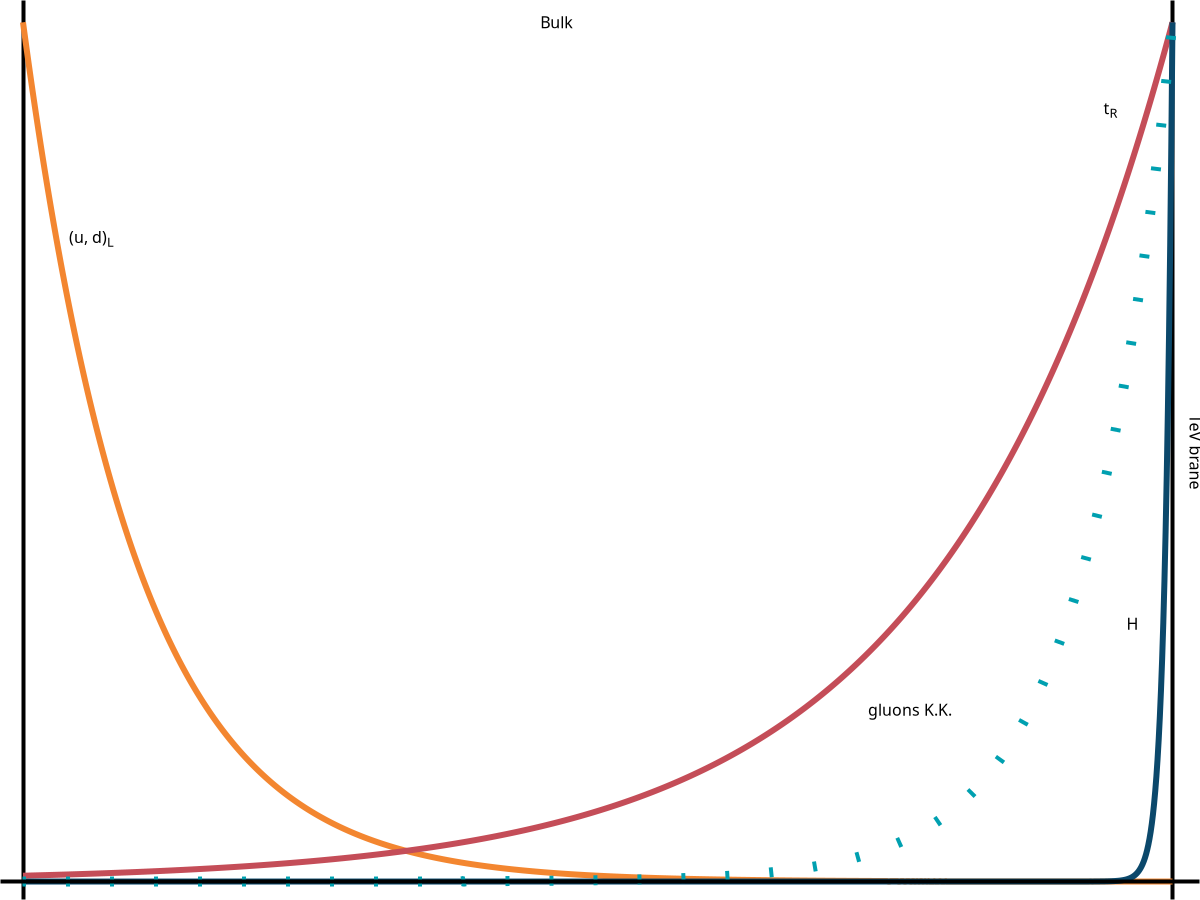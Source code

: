 unset key
unset border
unset ytics
unset xtics

set samples 1000

set xrange [0:10]
set yrange [0:10]

#set terminal svg size 800,600 dynamic enhanced
set terminal pdfcairo enhanced color size 20cm,10cm font "TeX Gyre Pagella,18"
#set output "RS_wave_functions.svg"
set output "RS_wave_functions.pdf"

#set arrow from 0,0 to 10,0
set arrow 1 from -0.3,0 to 10.3,0 head front filled linetype 1 linecolor rgb "black" linewidth 4 size screen 0.025,30.000,45.000

set arrow 2 from 0,-1 to 0,12 nohead back linetype 1 linecolor rgb "black" linewidth 4
set arrow 3 from 10,-1 to 10,12 nohead back linetype 1 linecolor rgb "black" linewidth 4

#plot [x=0:10] 10*exp(-10*x)

set label "t_R" at 9.4,9
set label "gluons K.K." at 7.35,2
set label "H" at 9.6,3
set label "(u, d)_L" at 0.4,7.5

set label "{/=14 y}" at 4.6,-0.25

set label "{/=14 0}" at 0.05,-0.28
set label "{/=14 ±πR}" at 9.6,-0.28

set label "TeV brane" at 10.2,5 rotate by -90 center
set label "Planck brane" at -0.2,5 rotate by 90 center

set label "Bulk" at 4.5,10

plot 10*exp(-1*x) lw 6 lt rgb "#f38630", 10*exp(0.5*(x - 10)) lw 6 lt rgb "#c44d58", 10*exp(15*(x - 10)) lw 6 lt rgb "#0b486b", 10*exp(1.3*(x - 10)) lt 0 lw 10 lc rgb "#00A0B0"

